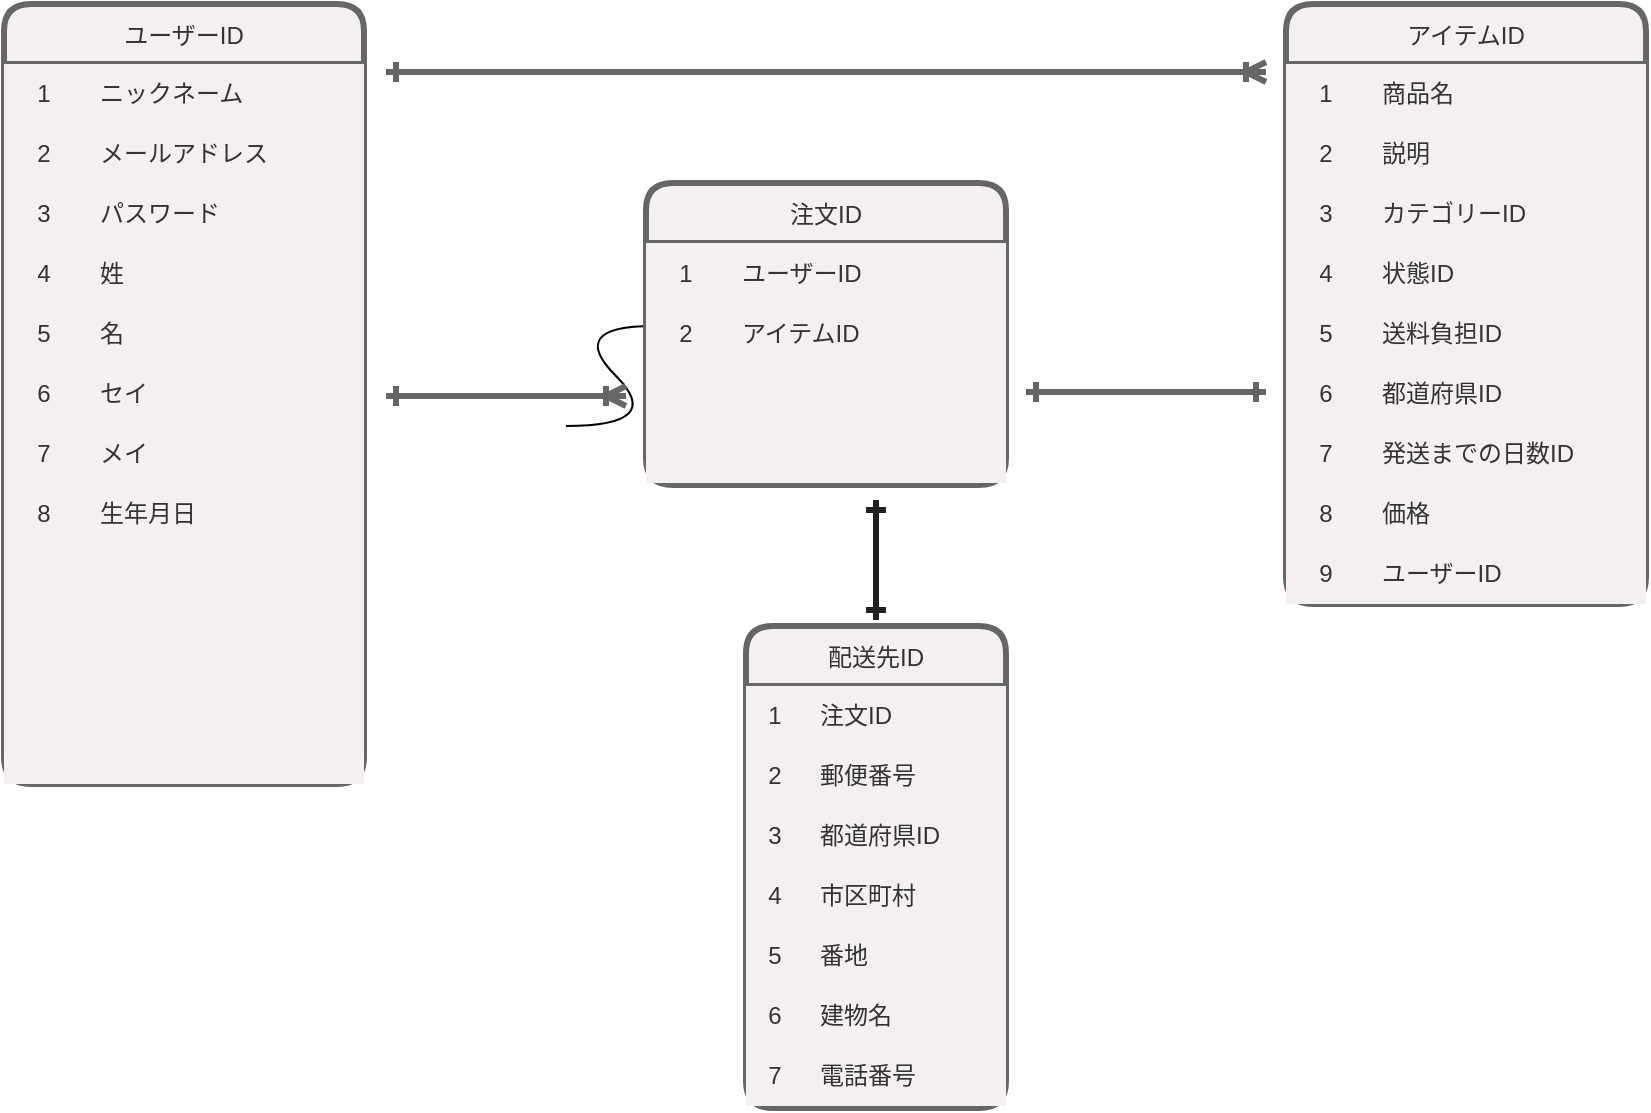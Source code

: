 <mxfile>
    <diagram id="QfmHq4QwT2Kn0DJPwXUi" name="ページ1">
        <mxGraphModel dx="339" dy="515" grid="1" gridSize="10" guides="1" tooltips="1" connect="1" arrows="1" fold="1" page="1" pageScale="1" pageWidth="1169" pageHeight="827" background="#FFFFFF" math="0" shadow="0">
            <root>
                <mxCell id="0"/>
                <mxCell id="1" parent="0"/>
                <mxCell id="39" value="" style="curved=1;endArrow=classic;html=1;fontColor=#161313;" parent="1" edge="1">
                    <mxGeometry width="50" height="50" relative="1" as="geometry">
                        <mxPoint x="380" y="260" as="sourcePoint"/>
                        <mxPoint x="430" y="210" as="targetPoint"/>
                        <Array as="points">
                            <mxPoint x="430" y="260"/>
                            <mxPoint x="380" y="210"/>
                        </Array>
                    </mxGeometry>
                </mxCell>
                <mxCell id="197" value="アイテムID" style="shape=table;startSize=30;container=1;collapsible=0;childLayout=tableLayout;fixedRows=1;rowLines=0;fontStyle=0;fillColor=#f4f0f0;strokeColor=#666666;fontColor=#333333;labelBorderColor=none;labelBackgroundColor=none;rounded=1;strokeWidth=3;" parent="1" vertex="1">
                    <mxGeometry x="740" y="49" width="180" height="300" as="geometry"/>
                </mxCell>
                <mxCell id="201" value="" style="shape=tableRow;horizontal=0;startSize=0;swimlaneHead=0;swimlaneBody=0;top=0;left=0;bottom=0;right=0;collapsible=0;dropTarget=0;fillColor=#f4f0f0;points=[[0,0.5],[1,0.5]];portConstraint=eastwest;rounded=1;labelBorderColor=none;labelBackgroundColor=none;fontColor=#333333;strokeColor=#666666;" parent="197" vertex="1">
                    <mxGeometry y="30" width="180" height="30" as="geometry"/>
                </mxCell>
                <mxCell id="202" value="1" style="shape=partialRectangle;html=1;whiteSpace=wrap;connectable=0;fillColor=#f4f0f0;top=0;left=0;bottom=0;right=0;overflow=hidden;rounded=1;labelBorderColor=none;labelBackgroundColor=none;fontColor=#333333;strokeColor=#666666;" parent="201" vertex="1">
                    <mxGeometry width="40" height="30" as="geometry">
                        <mxRectangle width="40" height="30" as="alternateBounds"/>
                    </mxGeometry>
                </mxCell>
                <mxCell id="203" value="商品名" style="shape=partialRectangle;html=1;whiteSpace=wrap;connectable=0;fillColor=#f4f0f0;top=0;left=0;bottom=0;right=0;align=left;spacingLeft=6;overflow=hidden;rounded=1;labelBorderColor=none;labelBackgroundColor=none;fontColor=#333333;strokeColor=#666666;" parent="201" vertex="1">
                    <mxGeometry x="40" width="140" height="30" as="geometry">
                        <mxRectangle width="140" height="30" as="alternateBounds"/>
                    </mxGeometry>
                </mxCell>
                <mxCell id="204" value="" style="shape=tableRow;horizontal=0;startSize=0;swimlaneHead=0;swimlaneBody=0;top=0;left=0;bottom=0;right=0;collapsible=0;dropTarget=0;fillColor=#f4f0f0;points=[[0,0.5],[1,0.5]];portConstraint=eastwest;rounded=1;labelBorderColor=none;labelBackgroundColor=none;fontColor=#333333;strokeColor=#666666;" parent="197" vertex="1">
                    <mxGeometry y="60" width="180" height="30" as="geometry"/>
                </mxCell>
                <mxCell id="205" value="2" style="shape=partialRectangle;html=1;whiteSpace=wrap;connectable=0;fillColor=#f4f0f0;top=0;left=0;bottom=0;right=0;overflow=hidden;rounded=1;labelBorderColor=none;labelBackgroundColor=none;fontColor=#333333;strokeColor=#666666;" parent="204" vertex="1">
                    <mxGeometry width="40" height="30" as="geometry">
                        <mxRectangle width="40" height="30" as="alternateBounds"/>
                    </mxGeometry>
                </mxCell>
                <mxCell id="206" value="説明" style="shape=partialRectangle;html=1;whiteSpace=wrap;connectable=0;fillColor=#f4f0f0;top=0;left=0;bottom=0;right=0;align=left;spacingLeft=6;overflow=hidden;rounded=1;labelBorderColor=none;labelBackgroundColor=none;fontColor=#333333;strokeColor=#666666;" parent="204" vertex="1">
                    <mxGeometry x="40" width="140" height="30" as="geometry">
                        <mxRectangle width="140" height="30" as="alternateBounds"/>
                    </mxGeometry>
                </mxCell>
                <mxCell id="207" value="" style="shape=tableRow;horizontal=0;startSize=0;swimlaneHead=0;swimlaneBody=0;top=0;left=0;bottom=0;right=0;collapsible=0;dropTarget=0;fillColor=#f4f0f0;points=[[0,0.5],[1,0.5]];portConstraint=eastwest;rounded=1;labelBorderColor=none;labelBackgroundColor=none;fontColor=#333333;strokeColor=#666666;" parent="197" vertex="1">
                    <mxGeometry y="90" width="180" height="30" as="geometry"/>
                </mxCell>
                <mxCell id="208" value="3" style="shape=partialRectangle;html=1;whiteSpace=wrap;connectable=0;fillColor=#f4f0f0;top=0;left=0;bottom=0;right=0;overflow=hidden;rounded=1;labelBorderColor=none;labelBackgroundColor=none;fontColor=#333333;strokeColor=#666666;" parent="207" vertex="1">
                    <mxGeometry width="40" height="30" as="geometry">
                        <mxRectangle width="40" height="30" as="alternateBounds"/>
                    </mxGeometry>
                </mxCell>
                <mxCell id="209" value="カテゴリーID" style="shape=partialRectangle;html=1;whiteSpace=wrap;connectable=0;fillColor=#f4f0f0;top=0;left=0;bottom=0;right=0;align=left;spacingLeft=6;overflow=hidden;rounded=1;labelBorderColor=none;labelBackgroundColor=none;fontColor=#333333;strokeColor=#666666;" parent="207" vertex="1">
                    <mxGeometry x="40" width="140" height="30" as="geometry">
                        <mxRectangle width="140" height="30" as="alternateBounds"/>
                    </mxGeometry>
                </mxCell>
                <mxCell id="210" value="" style="shape=tableRow;horizontal=0;startSize=0;swimlaneHead=0;swimlaneBody=0;top=0;left=0;bottom=0;right=0;collapsible=0;dropTarget=0;fillColor=#f4f0f0;points=[[0,0.5],[1,0.5]];portConstraint=eastwest;rounded=1;labelBorderColor=none;labelBackgroundColor=none;fontColor=#333333;strokeColor=#666666;" parent="197" vertex="1">
                    <mxGeometry y="120" width="180" height="30" as="geometry"/>
                </mxCell>
                <mxCell id="211" value="4" style="shape=partialRectangle;html=1;whiteSpace=wrap;connectable=0;fillColor=#f4f0f0;top=0;left=0;bottom=0;right=0;overflow=hidden;rounded=1;labelBorderColor=none;labelBackgroundColor=none;fontColor=#333333;strokeColor=#666666;" parent="210" vertex="1">
                    <mxGeometry width="40" height="30" as="geometry">
                        <mxRectangle width="40" height="30" as="alternateBounds"/>
                    </mxGeometry>
                </mxCell>
                <mxCell id="212" value="状態ID" style="shape=partialRectangle;html=1;whiteSpace=wrap;connectable=0;fillColor=#f4f0f0;top=0;left=0;bottom=0;right=0;align=left;spacingLeft=6;overflow=hidden;rounded=1;labelBorderColor=none;labelBackgroundColor=none;fontColor=#333333;strokeColor=#666666;" parent="210" vertex="1">
                    <mxGeometry x="40" width="140" height="30" as="geometry">
                        <mxRectangle width="140" height="30" as="alternateBounds"/>
                    </mxGeometry>
                </mxCell>
                <mxCell id="213" value="" style="shape=tableRow;horizontal=0;startSize=0;swimlaneHead=0;swimlaneBody=0;top=0;left=0;bottom=0;right=0;collapsible=0;dropTarget=0;fillColor=#f4f0f0;points=[[0,0.5],[1,0.5]];portConstraint=eastwest;rounded=1;labelBorderColor=none;labelBackgroundColor=none;fontColor=#333333;strokeColor=#666666;" parent="197" vertex="1">
                    <mxGeometry y="150" width="180" height="30" as="geometry"/>
                </mxCell>
                <mxCell id="214" value="5" style="shape=partialRectangle;html=1;whiteSpace=wrap;connectable=0;fillColor=#f4f0f0;top=0;left=0;bottom=0;right=0;overflow=hidden;rounded=1;labelBorderColor=none;labelBackgroundColor=none;fontColor=#333333;strokeColor=#666666;" parent="213" vertex="1">
                    <mxGeometry width="40" height="30" as="geometry">
                        <mxRectangle width="40" height="30" as="alternateBounds"/>
                    </mxGeometry>
                </mxCell>
                <mxCell id="215" value="送料負担ID" style="shape=partialRectangle;html=1;whiteSpace=wrap;connectable=0;fillColor=#f4f0f0;top=0;left=0;bottom=0;right=0;align=left;spacingLeft=6;overflow=hidden;rounded=1;labelBorderColor=none;labelBackgroundColor=none;fontColor=#333333;strokeColor=#666666;" parent="213" vertex="1">
                    <mxGeometry x="40" width="140" height="30" as="geometry">
                        <mxRectangle width="140" height="30" as="alternateBounds"/>
                    </mxGeometry>
                </mxCell>
                <mxCell id="219" value="" style="shape=tableRow;horizontal=0;startSize=0;swimlaneHead=0;swimlaneBody=0;top=0;left=0;bottom=0;right=0;collapsible=0;dropTarget=0;fillColor=#f4f0f0;points=[[0,0.5],[1,0.5]];portConstraint=eastwest;rounded=1;labelBorderColor=none;labelBackgroundColor=none;fontColor=#333333;strokeColor=#666666;" parent="197" vertex="1">
                    <mxGeometry y="180" width="180" height="30" as="geometry"/>
                </mxCell>
                <mxCell id="220" value="6" style="shape=partialRectangle;html=1;whiteSpace=wrap;connectable=0;fillColor=#f4f0f0;top=0;left=0;bottom=0;right=0;overflow=hidden;rounded=1;labelBorderColor=none;labelBackgroundColor=none;fontColor=#333333;strokeColor=#666666;" parent="219" vertex="1">
                    <mxGeometry width="40" height="30" as="geometry">
                        <mxRectangle width="40" height="30" as="alternateBounds"/>
                    </mxGeometry>
                </mxCell>
                <mxCell id="221" value="都道府県ID" style="shape=partialRectangle;html=1;whiteSpace=wrap;connectable=0;fillColor=#f4f0f0;top=0;left=0;bottom=0;right=0;align=left;spacingLeft=6;overflow=hidden;rounded=1;labelBorderColor=none;labelBackgroundColor=none;fontColor=#333333;strokeColor=#666666;" parent="219" vertex="1">
                    <mxGeometry x="40" width="140" height="30" as="geometry">
                        <mxRectangle width="140" height="30" as="alternateBounds"/>
                    </mxGeometry>
                </mxCell>
                <mxCell id="222" value="" style="shape=tableRow;horizontal=0;startSize=0;swimlaneHead=0;swimlaneBody=0;top=0;left=0;bottom=0;right=0;collapsible=0;dropTarget=0;fillColor=#f4f0f0;points=[[0,0.5],[1,0.5]];portConstraint=eastwest;rounded=1;labelBorderColor=none;labelBackgroundColor=none;fontColor=#333333;strokeColor=#666666;" parent="197" vertex="1">
                    <mxGeometry y="210" width="180" height="30" as="geometry"/>
                </mxCell>
                <mxCell id="223" value="7" style="shape=partialRectangle;html=1;whiteSpace=wrap;connectable=0;fillColor=#f4f0f0;top=0;left=0;bottom=0;right=0;overflow=hidden;rounded=1;labelBorderColor=none;labelBackgroundColor=none;fontColor=#333333;strokeColor=#666666;" parent="222" vertex="1">
                    <mxGeometry width="40" height="30" as="geometry">
                        <mxRectangle width="40" height="30" as="alternateBounds"/>
                    </mxGeometry>
                </mxCell>
                <mxCell id="224" value="発送までの日数ID" style="shape=partialRectangle;html=1;whiteSpace=wrap;connectable=0;fillColor=#f4f0f0;top=0;left=0;bottom=0;right=0;align=left;spacingLeft=6;overflow=hidden;rounded=1;labelBorderColor=none;labelBackgroundColor=none;fontColor=#333333;strokeColor=#666666;" parent="222" vertex="1">
                    <mxGeometry x="40" width="140" height="30" as="geometry">
                        <mxRectangle width="140" height="30" as="alternateBounds"/>
                    </mxGeometry>
                </mxCell>
                <mxCell id="225" value="" style="shape=tableRow;horizontal=0;startSize=0;swimlaneHead=0;swimlaneBody=0;top=0;left=0;bottom=0;right=0;collapsible=0;dropTarget=0;fillColor=#f4f0f0;points=[[0,0.5],[1,0.5]];portConstraint=eastwest;rounded=1;labelBorderColor=none;labelBackgroundColor=none;fontColor=#333333;strokeColor=#666666;" parent="197" vertex="1">
                    <mxGeometry y="240" width="180" height="30" as="geometry"/>
                </mxCell>
                <mxCell id="226" value="8" style="shape=partialRectangle;html=1;whiteSpace=wrap;connectable=0;fillColor=#f4f0f0;top=0;left=0;bottom=0;right=0;overflow=hidden;rounded=1;labelBorderColor=none;labelBackgroundColor=none;fontColor=#333333;strokeColor=#666666;" parent="225" vertex="1">
                    <mxGeometry width="40" height="30" as="geometry">
                        <mxRectangle width="40" height="30" as="alternateBounds"/>
                    </mxGeometry>
                </mxCell>
                <mxCell id="227" value="価格" style="shape=partialRectangle;html=1;whiteSpace=wrap;connectable=0;fillColor=#f4f0f0;top=0;left=0;bottom=0;right=0;align=left;spacingLeft=6;overflow=hidden;rounded=1;labelBorderColor=none;labelBackgroundColor=none;fontColor=#333333;strokeColor=#666666;" parent="225" vertex="1">
                    <mxGeometry x="40" width="140" height="30" as="geometry">
                        <mxRectangle width="140" height="30" as="alternateBounds"/>
                    </mxGeometry>
                </mxCell>
                <mxCell id="277" value="" style="shape=tableRow;horizontal=0;startSize=0;swimlaneHead=0;swimlaneBody=0;top=0;left=0;bottom=0;right=0;collapsible=0;dropTarget=0;fillColor=#f4f0f0;points=[[0,0.5],[1,0.5]];portConstraint=eastwest;rounded=1;labelBorderColor=none;labelBackgroundColor=none;fontColor=#333333;strokeColor=#666666;" parent="197" vertex="1">
                    <mxGeometry y="270" width="180" height="30" as="geometry"/>
                </mxCell>
                <mxCell id="278" value="9" style="shape=partialRectangle;html=1;whiteSpace=wrap;connectable=0;fillColor=#f4f0f0;top=0;left=0;bottom=0;right=0;overflow=hidden;rounded=1;labelBorderColor=none;labelBackgroundColor=none;fontColor=#333333;strokeColor=#666666;" parent="277" vertex="1">
                    <mxGeometry width="40" height="30" as="geometry">
                        <mxRectangle width="40" height="30" as="alternateBounds"/>
                    </mxGeometry>
                </mxCell>
                <mxCell id="279" value="ユーザーID" style="shape=partialRectangle;html=1;whiteSpace=wrap;connectable=0;fillColor=#f4f0f0;top=0;left=0;bottom=0;right=0;align=left;spacingLeft=6;overflow=hidden;rounded=1;labelBorderColor=none;labelBackgroundColor=none;fontColor=#333333;strokeColor=#666666;" parent="277" vertex="1">
                    <mxGeometry x="40" width="140" height="30" as="geometry">
                        <mxRectangle width="140" height="30" as="alternateBounds"/>
                    </mxGeometry>
                </mxCell>
                <mxCell id="157" value="ユーザーID" style="shape=table;startSize=30;container=1;collapsible=0;childLayout=tableLayout;fixedRows=1;rowLines=0;fontStyle=0;fillColor=#f4f0f0;strokeColor=#666666;fontColor=#333333;labelBorderColor=none;labelBackgroundColor=none;rounded=1;strokeWidth=3;" parent="1" vertex="1">
                    <mxGeometry x="99" y="49" width="180" height="390" as="geometry"/>
                </mxCell>
                <mxCell id="158" value="" style="shape=tableRow;horizontal=0;startSize=0;swimlaneHead=0;swimlaneBody=0;top=0;left=0;bottom=0;right=0;collapsible=0;dropTarget=0;fillColor=#f4f0f0;points=[[0,0.5],[1,0.5]];portConstraint=eastwest;rounded=1;labelBorderColor=none;labelBackgroundColor=none;fontColor=#333333;strokeColor=#666666;" parent="157" vertex="1">
                    <mxGeometry y="30" width="180" height="30" as="geometry"/>
                </mxCell>
                <mxCell id="159" value="1" style="shape=partialRectangle;html=1;whiteSpace=wrap;connectable=0;fillColor=#f4f0f0;top=0;left=0;bottom=0;right=0;overflow=hidden;pointerEvents=1;rounded=1;labelBorderColor=none;labelBackgroundColor=none;fontColor=#333333;strokeColor=#666666;" parent="158" vertex="1">
                    <mxGeometry width="40" height="30" as="geometry">
                        <mxRectangle width="40" height="30" as="alternateBounds"/>
                    </mxGeometry>
                </mxCell>
                <mxCell id="160" value="ニックネーム" style="shape=partialRectangle;html=1;whiteSpace=wrap;connectable=0;fillColor=#f4f0f0;top=0;left=0;bottom=0;right=0;align=left;spacingLeft=6;overflow=hidden;rounded=1;labelBorderColor=none;labelBackgroundColor=none;fontColor=#333333;strokeColor=#666666;" parent="158" vertex="1">
                    <mxGeometry x="40" width="140" height="30" as="geometry">
                        <mxRectangle width="140" height="30" as="alternateBounds"/>
                    </mxGeometry>
                </mxCell>
                <mxCell id="161" value="" style="shape=tableRow;horizontal=0;startSize=0;swimlaneHead=0;swimlaneBody=0;top=0;left=0;bottom=0;right=0;collapsible=0;dropTarget=0;fillColor=#f4f0f0;points=[[0,0.5],[1,0.5]];portConstraint=eastwest;rounded=1;labelBorderColor=none;labelBackgroundColor=none;fontColor=#333333;strokeColor=#666666;" parent="157" vertex="1">
                    <mxGeometry y="60" width="180" height="30" as="geometry"/>
                </mxCell>
                <mxCell id="162" value="2" style="shape=partialRectangle;html=1;whiteSpace=wrap;connectable=0;fillColor=#f4f0f0;top=0;left=0;bottom=0;right=0;overflow=hidden;rounded=1;labelBorderColor=none;labelBackgroundColor=none;fontColor=#333333;strokeColor=#666666;" parent="161" vertex="1">
                    <mxGeometry width="40" height="30" as="geometry">
                        <mxRectangle width="40" height="30" as="alternateBounds"/>
                    </mxGeometry>
                </mxCell>
                <mxCell id="163" value="メールアドレス" style="shape=partialRectangle;html=1;whiteSpace=wrap;connectable=0;fillColor=#f4f0f0;top=0;left=0;bottom=0;right=0;align=left;spacingLeft=6;overflow=hidden;rounded=1;labelBorderColor=none;labelBackgroundColor=none;fontColor=#333333;strokeColor=#666666;" parent="161" vertex="1">
                    <mxGeometry x="40" width="140" height="30" as="geometry">
                        <mxRectangle width="140" height="30" as="alternateBounds"/>
                    </mxGeometry>
                </mxCell>
                <mxCell id="164" value="" style="shape=tableRow;horizontal=0;startSize=0;swimlaneHead=0;swimlaneBody=0;top=0;left=0;bottom=0;right=0;collapsible=0;dropTarget=0;fillColor=#f4f0f0;points=[[0,0.5],[1,0.5]];portConstraint=eastwest;rounded=1;labelBorderColor=none;labelBackgroundColor=none;fontColor=#333333;strokeColor=#666666;" parent="157" vertex="1">
                    <mxGeometry y="90" width="180" height="30" as="geometry"/>
                </mxCell>
                <mxCell id="165" value="3" style="shape=partialRectangle;html=1;whiteSpace=wrap;connectable=0;fillColor=#f4f0f0;top=0;left=0;bottom=0;right=0;overflow=hidden;rounded=1;labelBorderColor=none;labelBackgroundColor=none;fontColor=#333333;strokeColor=#666666;" parent="164" vertex="1">
                    <mxGeometry width="40" height="30" as="geometry">
                        <mxRectangle width="40" height="30" as="alternateBounds"/>
                    </mxGeometry>
                </mxCell>
                <mxCell id="166" value="パスワード" style="shape=partialRectangle;html=1;whiteSpace=wrap;connectable=0;fillColor=#f4f0f0;top=0;left=0;bottom=0;right=0;align=left;spacingLeft=6;overflow=hidden;rounded=1;labelBorderColor=none;labelBackgroundColor=none;fontColor=#333333;strokeColor=#666666;" parent="164" vertex="1">
                    <mxGeometry x="40" width="140" height="30" as="geometry">
                        <mxRectangle width="140" height="30" as="alternateBounds"/>
                    </mxGeometry>
                </mxCell>
                <mxCell id="167" value="" style="shape=tableRow;horizontal=0;startSize=0;swimlaneHead=0;swimlaneBody=0;top=0;left=0;bottom=0;right=0;collapsible=0;dropTarget=0;fillColor=#f4f0f0;points=[[0,0.5],[1,0.5]];portConstraint=eastwest;rounded=1;labelBorderColor=none;labelBackgroundColor=none;fontColor=#333333;strokeColor=#666666;" parent="157" vertex="1">
                    <mxGeometry y="120" width="180" height="30" as="geometry"/>
                </mxCell>
                <mxCell id="168" value="4" style="shape=partialRectangle;html=1;whiteSpace=wrap;connectable=0;fillColor=#f4f0f0;top=0;left=0;bottom=0;right=0;overflow=hidden;rounded=1;labelBorderColor=none;labelBackgroundColor=none;fontColor=#333333;strokeColor=#666666;" parent="167" vertex="1">
                    <mxGeometry width="40" height="30" as="geometry">
                        <mxRectangle width="40" height="30" as="alternateBounds"/>
                    </mxGeometry>
                </mxCell>
                <mxCell id="169" value="姓" style="shape=partialRectangle;html=1;whiteSpace=wrap;connectable=0;fillColor=#f4f0f0;top=0;left=0;bottom=0;right=0;align=left;spacingLeft=6;overflow=hidden;rounded=1;labelBorderColor=none;labelBackgroundColor=none;fontColor=#333333;strokeColor=#666666;" parent="167" vertex="1">
                    <mxGeometry x="40" width="140" height="30" as="geometry">
                        <mxRectangle width="140" height="30" as="alternateBounds"/>
                    </mxGeometry>
                </mxCell>
                <mxCell id="170" value="" style="shape=tableRow;horizontal=0;startSize=0;swimlaneHead=0;swimlaneBody=0;top=0;left=0;bottom=0;right=0;collapsible=0;dropTarget=0;fillColor=#f4f0f0;points=[[0,0.5],[1,0.5]];portConstraint=eastwest;rounded=1;labelBorderColor=none;labelBackgroundColor=none;fontColor=#333333;strokeColor=#666666;" parent="157" vertex="1">
                    <mxGeometry y="150" width="180" height="30" as="geometry"/>
                </mxCell>
                <mxCell id="171" value="5" style="shape=partialRectangle;html=1;whiteSpace=wrap;connectable=0;fillColor=#f4f0f0;top=0;left=0;bottom=0;right=0;overflow=hidden;rounded=1;labelBorderColor=none;labelBackgroundColor=none;fontColor=#333333;strokeColor=#666666;" parent="170" vertex="1">
                    <mxGeometry width="40" height="30" as="geometry">
                        <mxRectangle width="40" height="30" as="alternateBounds"/>
                    </mxGeometry>
                </mxCell>
                <mxCell id="172" value="名" style="shape=partialRectangle;html=1;whiteSpace=wrap;connectable=0;fillColor=#f4f0f0;top=0;left=0;bottom=0;right=0;align=left;spacingLeft=6;overflow=hidden;rounded=1;labelBorderColor=none;labelBackgroundColor=none;fontColor=#333333;strokeColor=#666666;" parent="170" vertex="1">
                    <mxGeometry x="40" width="140" height="30" as="geometry">
                        <mxRectangle width="140" height="30" as="alternateBounds"/>
                    </mxGeometry>
                </mxCell>
                <mxCell id="173" value="" style="shape=tableRow;horizontal=0;startSize=0;swimlaneHead=0;swimlaneBody=0;top=0;left=0;bottom=0;right=0;collapsible=0;dropTarget=0;fillColor=#f4f0f0;points=[[0,0.5],[1,0.5]];portConstraint=eastwest;rounded=1;labelBorderColor=none;labelBackgroundColor=none;fontColor=#333333;strokeColor=#666666;" parent="157" vertex="1">
                    <mxGeometry y="180" width="180" height="30" as="geometry"/>
                </mxCell>
                <mxCell id="174" value="6" style="shape=partialRectangle;html=1;whiteSpace=wrap;connectable=0;fillColor=#f4f0f0;top=0;left=0;bottom=0;right=0;overflow=hidden;rounded=1;labelBorderColor=none;labelBackgroundColor=none;fontColor=#333333;strokeColor=#666666;" parent="173" vertex="1">
                    <mxGeometry width="40" height="30" as="geometry">
                        <mxRectangle width="40" height="30" as="alternateBounds"/>
                    </mxGeometry>
                </mxCell>
                <mxCell id="175" value="セイ" style="shape=partialRectangle;html=1;whiteSpace=wrap;connectable=0;fillColor=#f4f0f0;top=0;left=0;bottom=0;right=0;align=left;spacingLeft=6;overflow=hidden;rounded=1;labelBorderColor=none;labelBackgroundColor=none;fontColor=#333333;strokeColor=#666666;" parent="173" vertex="1">
                    <mxGeometry x="40" width="140" height="30" as="geometry">
                        <mxRectangle width="140" height="30" as="alternateBounds"/>
                    </mxGeometry>
                </mxCell>
                <mxCell id="176" value="" style="shape=tableRow;horizontal=0;startSize=0;swimlaneHead=0;swimlaneBody=0;top=0;left=0;bottom=0;right=0;collapsible=0;dropTarget=0;fillColor=#f4f0f0;points=[[0,0.5],[1,0.5]];portConstraint=eastwest;rounded=1;labelBorderColor=none;labelBackgroundColor=none;fontColor=#333333;strokeColor=#666666;" parent="157" vertex="1">
                    <mxGeometry y="210" width="180" height="30" as="geometry"/>
                </mxCell>
                <mxCell id="177" value="7" style="shape=partialRectangle;html=1;whiteSpace=wrap;connectable=0;fillColor=#f4f0f0;top=0;left=0;bottom=0;right=0;overflow=hidden;rounded=1;labelBorderColor=none;labelBackgroundColor=none;fontColor=#333333;strokeColor=#666666;" parent="176" vertex="1">
                    <mxGeometry width="40" height="30" as="geometry">
                        <mxRectangle width="40" height="30" as="alternateBounds"/>
                    </mxGeometry>
                </mxCell>
                <mxCell id="178" value="メイ" style="shape=partialRectangle;html=1;whiteSpace=wrap;connectable=0;fillColor=#f4f0f0;top=0;left=0;bottom=0;right=0;align=left;spacingLeft=6;overflow=hidden;rounded=1;labelBorderColor=none;labelBackgroundColor=none;fontColor=#333333;strokeColor=#666666;" parent="176" vertex="1">
                    <mxGeometry x="40" width="140" height="30" as="geometry">
                        <mxRectangle width="140" height="30" as="alternateBounds"/>
                    </mxGeometry>
                </mxCell>
                <mxCell id="179" value="" style="shape=tableRow;horizontal=0;startSize=0;swimlaneHead=0;swimlaneBody=0;top=0;left=0;bottom=0;right=0;collapsible=0;dropTarget=0;fillColor=#f4f0f0;points=[[0,0.5],[1,0.5]];portConstraint=eastwest;rounded=1;labelBorderColor=none;labelBackgroundColor=none;fontColor=#333333;strokeColor=#666666;" parent="157" vertex="1">
                    <mxGeometry y="240" width="180" height="30" as="geometry"/>
                </mxCell>
                <mxCell id="180" value="8" style="shape=partialRectangle;html=1;whiteSpace=wrap;connectable=0;fillColor=#f4f0f0;top=0;left=0;bottom=0;right=0;overflow=hidden;rounded=1;labelBorderColor=none;labelBackgroundColor=none;fontColor=#333333;strokeColor=#666666;" parent="179" vertex="1">
                    <mxGeometry width="40" height="30" as="geometry">
                        <mxRectangle width="40" height="30" as="alternateBounds"/>
                    </mxGeometry>
                </mxCell>
                <mxCell id="181" value="生年月日" style="shape=partialRectangle;html=1;whiteSpace=wrap;connectable=0;fillColor=#f4f0f0;top=0;left=0;bottom=0;right=0;align=left;spacingLeft=6;overflow=hidden;rounded=1;labelBorderColor=none;labelBackgroundColor=none;fontColor=#333333;strokeColor=#666666;" parent="179" vertex="1">
                    <mxGeometry x="40" width="140" height="30" as="geometry">
                        <mxRectangle width="140" height="30" as="alternateBounds"/>
                    </mxGeometry>
                </mxCell>
                <mxCell id="182" value="" style="shape=tableRow;horizontal=0;startSize=0;swimlaneHead=0;swimlaneBody=0;top=0;left=0;bottom=0;right=0;collapsible=0;dropTarget=0;fillColor=#f4f0f0;points=[[0,0.5],[1,0.5]];portConstraint=eastwest;rounded=1;labelBorderColor=none;labelBackgroundColor=none;fontColor=#333333;strokeColor=#666666;" parent="157" vertex="1">
                    <mxGeometry y="270" width="180" height="30" as="geometry"/>
                </mxCell>
                <mxCell id="183" value="" style="shape=partialRectangle;html=1;whiteSpace=wrap;connectable=0;fillColor=#f4f0f0;top=0;left=0;bottom=0;right=0;overflow=hidden;rounded=1;labelBorderColor=none;labelBackgroundColor=none;fontColor=#333333;strokeColor=#666666;" parent="182" vertex="1">
                    <mxGeometry width="40" height="30" as="geometry">
                        <mxRectangle width="40" height="30" as="alternateBounds"/>
                    </mxGeometry>
                </mxCell>
                <mxCell id="184" value="" style="shape=partialRectangle;html=1;whiteSpace=wrap;connectable=0;fillColor=#f4f0f0;top=0;left=0;bottom=0;right=0;align=left;spacingLeft=6;overflow=hidden;rounded=1;labelBorderColor=none;labelBackgroundColor=none;fontColor=#333333;strokeColor=#666666;" parent="182" vertex="1">
                    <mxGeometry x="40" width="140" height="30" as="geometry">
                        <mxRectangle width="140" height="30" as="alternateBounds"/>
                    </mxGeometry>
                </mxCell>
                <mxCell id="188" value="" style="shape=tableRow;horizontal=0;startSize=0;swimlaneHead=0;swimlaneBody=0;top=0;left=0;bottom=0;right=0;collapsible=0;dropTarget=0;fillColor=#f4f0f0;points=[[0,0.5],[1,0.5]];portConstraint=eastwest;rounded=1;labelBorderColor=none;labelBackgroundColor=none;fontColor=#333333;strokeColor=#666666;" parent="157" vertex="1">
                    <mxGeometry y="300" width="180" height="30" as="geometry"/>
                </mxCell>
                <mxCell id="189" value="" style="shape=partialRectangle;html=1;whiteSpace=wrap;connectable=0;fillColor=#f4f0f0;top=0;left=0;bottom=0;right=0;overflow=hidden;rounded=1;labelBorderColor=none;labelBackgroundColor=none;fontColor=#333333;strokeColor=#666666;" parent="188" vertex="1">
                    <mxGeometry width="40" height="30" as="geometry">
                        <mxRectangle width="40" height="30" as="alternateBounds"/>
                    </mxGeometry>
                </mxCell>
                <mxCell id="190" value="" style="shape=partialRectangle;html=1;whiteSpace=wrap;connectable=0;fillColor=#f4f0f0;top=0;left=0;bottom=0;right=0;align=left;spacingLeft=6;overflow=hidden;rounded=1;labelBorderColor=none;labelBackgroundColor=none;fontColor=#333333;strokeColor=#666666;" parent="188" vertex="1">
                    <mxGeometry x="40" width="140" height="30" as="geometry">
                        <mxRectangle width="140" height="30" as="alternateBounds"/>
                    </mxGeometry>
                </mxCell>
                <mxCell id="191" value="" style="shape=tableRow;horizontal=0;startSize=0;swimlaneHead=0;swimlaneBody=0;top=0;left=0;bottom=0;right=0;collapsible=0;dropTarget=0;fillColor=#f4f0f0;points=[[0,0.5],[1,0.5]];portConstraint=eastwest;rounded=1;labelBorderColor=none;labelBackgroundColor=none;fontColor=#333333;strokeColor=#666666;" parent="157" vertex="1">
                    <mxGeometry y="330" width="180" height="30" as="geometry"/>
                </mxCell>
                <mxCell id="192" value="" style="shape=partialRectangle;html=1;whiteSpace=wrap;connectable=0;fillColor=#f4f0f0;top=0;left=0;bottom=0;right=0;overflow=hidden;rounded=1;labelBorderColor=none;labelBackgroundColor=none;fontColor=#333333;strokeColor=#666666;" parent="191" vertex="1">
                    <mxGeometry width="40" height="30" as="geometry">
                        <mxRectangle width="40" height="30" as="alternateBounds"/>
                    </mxGeometry>
                </mxCell>
                <mxCell id="193" value="" style="shape=partialRectangle;html=1;whiteSpace=wrap;connectable=0;fillColor=#f4f0f0;top=0;left=0;bottom=0;right=0;align=left;spacingLeft=6;overflow=hidden;rounded=1;labelBorderColor=none;labelBackgroundColor=none;fontColor=#333333;strokeColor=#666666;" parent="191" vertex="1">
                    <mxGeometry x="40" width="140" height="30" as="geometry">
                        <mxRectangle width="140" height="30" as="alternateBounds"/>
                    </mxGeometry>
                </mxCell>
                <mxCell id="194" value="" style="shape=tableRow;horizontal=0;startSize=0;swimlaneHead=0;swimlaneBody=0;top=0;left=0;bottom=0;right=0;collapsible=0;dropTarget=0;fillColor=#f4f0f0;points=[[0,0.5],[1,0.5]];portConstraint=eastwest;rounded=1;labelBorderColor=none;labelBackgroundColor=none;fontColor=#333333;strokeColor=#666666;" parent="157" vertex="1">
                    <mxGeometry y="360" width="180" height="30" as="geometry"/>
                </mxCell>
                <mxCell id="195" value="" style="shape=partialRectangle;html=1;whiteSpace=wrap;connectable=0;fillColor=#f4f0f0;top=0;left=0;bottom=0;right=0;overflow=hidden;rounded=1;labelBorderColor=none;labelBackgroundColor=none;fontColor=#333333;strokeColor=#666666;" parent="194" vertex="1">
                    <mxGeometry width="40" height="30" as="geometry">
                        <mxRectangle width="40" height="30" as="alternateBounds"/>
                    </mxGeometry>
                </mxCell>
                <mxCell id="196" value="" style="shape=partialRectangle;html=1;whiteSpace=wrap;connectable=0;fillColor=#f4f0f0;top=0;left=0;bottom=0;right=0;align=left;spacingLeft=6;overflow=hidden;rounded=1;labelBorderColor=none;labelBackgroundColor=none;fontColor=#333333;strokeColor=#666666;" parent="194" vertex="1">
                    <mxGeometry x="40" width="140" height="30" as="geometry">
                        <mxRectangle width="140" height="30" as="alternateBounds"/>
                    </mxGeometry>
                </mxCell>
                <mxCell id="245" value="" style="edgeStyle=entityRelationEdgeStyle;fontSize=12;html=1;endArrow=ERoneToMany;fontColor=#161313;strokeColor=#666666;strokeWidth=3;jumpSize=10;fillColor=#f5f5f5;startArrow=ERone;startFill=0;" parent="1" edge="1">
                    <mxGeometry width="100" height="100" relative="1" as="geometry">
                        <mxPoint x="290" y="245" as="sourcePoint"/>
                        <mxPoint x="410" y="245" as="targetPoint"/>
                    </mxGeometry>
                </mxCell>
                <mxCell id="22" value="注文ID" style="shape=table;startSize=30;container=1;collapsible=0;childLayout=tableLayout;fixedRows=1;rowLines=0;fontStyle=0;fillColor=#f4f0f0;strokeColor=#666666;fontColor=#333333;labelBorderColor=none;labelBackgroundColor=none;rounded=1;strokeWidth=3;" parent="1" vertex="1">
                    <mxGeometry x="420" y="138.5" width="180" height="151" as="geometry"/>
                </mxCell>
                <mxCell id="23" value="" style="shape=tableRow;horizontal=0;startSize=0;swimlaneHead=0;swimlaneBody=0;top=0;left=0;bottom=0;right=0;collapsible=0;dropTarget=0;fillColor=#f4f0f0;points=[[0,0.5],[1,0.5]];portConstraint=eastwest;rounded=1;labelBorderColor=none;labelBackgroundColor=none;fontColor=#333333;strokeColor=#666666;" parent="22" vertex="1">
                    <mxGeometry y="30" width="180" height="30" as="geometry"/>
                </mxCell>
                <mxCell id="24" value="1" style="shape=partialRectangle;html=1;whiteSpace=wrap;connectable=0;fillColor=#f4f0f0;top=0;left=0;bottom=0;right=0;overflow=hidden;pointerEvents=1;rounded=1;labelBorderColor=none;labelBackgroundColor=none;fontColor=#333333;strokeColor=#666666;" parent="23" vertex="1">
                    <mxGeometry width="40" height="30" as="geometry">
                        <mxRectangle width="40" height="30" as="alternateBounds"/>
                    </mxGeometry>
                </mxCell>
                <mxCell id="25" value="ユーザーID" style="shape=partialRectangle;html=1;whiteSpace=wrap;connectable=0;fillColor=#f4f0f0;top=0;left=0;bottom=0;right=0;align=left;spacingLeft=6;overflow=hidden;rounded=1;labelBorderColor=none;labelBackgroundColor=none;fontColor=#333333;strokeColor=#666666;" parent="23" vertex="1">
                    <mxGeometry x="40" width="140" height="30" as="geometry">
                        <mxRectangle width="140" height="30" as="alternateBounds"/>
                    </mxGeometry>
                </mxCell>
                <mxCell id="26" value="" style="shape=tableRow;horizontal=0;startSize=0;swimlaneHead=0;swimlaneBody=0;top=0;left=0;bottom=0;right=0;collapsible=0;dropTarget=0;fillColor=#f4f0f0;points=[[0,0.5],[1,0.5]];portConstraint=eastwest;rounded=1;labelBorderColor=none;labelBackgroundColor=none;fontColor=#333333;strokeColor=#666666;" parent="22" vertex="1">
                    <mxGeometry y="60" width="180" height="30" as="geometry"/>
                </mxCell>
                <mxCell id="27" value="2" style="shape=partialRectangle;html=1;whiteSpace=wrap;connectable=0;fillColor=#f4f0f0;top=0;left=0;bottom=0;right=0;overflow=hidden;rounded=1;labelBorderColor=none;labelBackgroundColor=none;fontColor=#333333;strokeColor=#666666;" parent="26" vertex="1">
                    <mxGeometry width="40" height="30" as="geometry">
                        <mxRectangle width="40" height="30" as="alternateBounds"/>
                    </mxGeometry>
                </mxCell>
                <mxCell id="28" value="アイテムID" style="shape=partialRectangle;html=1;whiteSpace=wrap;connectable=0;fillColor=#f4f0f0;top=0;left=0;bottom=0;right=0;align=left;spacingLeft=6;overflow=hidden;rounded=1;labelBorderColor=none;labelBackgroundColor=none;fontColor=#333333;strokeColor=#666666;" parent="26" vertex="1">
                    <mxGeometry x="40" width="140" height="30" as="geometry">
                        <mxRectangle width="140" height="30" as="alternateBounds"/>
                    </mxGeometry>
                </mxCell>
                <mxCell id="122" value="" style="shape=tableRow;horizontal=0;startSize=0;swimlaneHead=0;swimlaneBody=0;top=0;left=0;bottom=0;right=0;collapsible=0;dropTarget=0;fillColor=#f4f0f0;points=[[0,0.5],[1,0.5]];portConstraint=eastwest;rounded=1;labelBorderColor=none;labelBackgroundColor=none;fontColor=#333333;strokeColor=#666666;" parent="22" vertex="1">
                    <mxGeometry y="90" width="180" height="30" as="geometry"/>
                </mxCell>
                <mxCell id="123" value="" style="shape=partialRectangle;html=1;whiteSpace=wrap;connectable=0;fillColor=#f4f0f0;top=0;left=0;bottom=0;right=0;overflow=hidden;rounded=1;labelBorderColor=none;labelBackgroundColor=none;fontColor=#333333;strokeColor=#666666;" parent="122" vertex="1">
                    <mxGeometry width="40" height="30" as="geometry">
                        <mxRectangle width="40" height="30" as="alternateBounds"/>
                    </mxGeometry>
                </mxCell>
                <mxCell id="124" value="" style="shape=partialRectangle;html=1;whiteSpace=wrap;connectable=0;fillColor=#f4f0f0;top=0;left=0;bottom=0;right=0;align=left;spacingLeft=6;overflow=hidden;rounded=1;labelBorderColor=none;labelBackgroundColor=none;fontColor=#333333;strokeColor=#666666;" parent="122" vertex="1">
                    <mxGeometry x="40" width="140" height="30" as="geometry">
                        <mxRectangle width="140" height="30" as="alternateBounds"/>
                    </mxGeometry>
                </mxCell>
                <mxCell id="125" value="" style="shape=tableRow;horizontal=0;startSize=0;swimlaneHead=0;swimlaneBody=0;top=0;left=0;bottom=0;right=0;collapsible=0;dropTarget=0;fillColor=#f4f0f0;points=[[0,0.5],[1,0.5]];portConstraint=eastwest;rounded=1;labelBorderColor=none;labelBackgroundColor=none;fontColor=#333333;strokeColor=#666666;" parent="22" vertex="1">
                    <mxGeometry y="120" width="180" height="30" as="geometry"/>
                </mxCell>
                <mxCell id="126" value="" style="shape=partialRectangle;html=1;whiteSpace=wrap;connectable=0;fillColor=#f4f0f0;top=0;left=0;bottom=0;right=0;overflow=hidden;rounded=1;labelBorderColor=none;labelBackgroundColor=none;fontColor=#333333;strokeColor=#666666;" parent="125" vertex="1">
                    <mxGeometry width="40" height="30" as="geometry">
                        <mxRectangle width="40" height="30" as="alternateBounds"/>
                    </mxGeometry>
                </mxCell>
                <mxCell id="127" value="" style="shape=partialRectangle;html=1;whiteSpace=wrap;connectable=0;fillColor=#f4f0f0;top=0;left=0;bottom=0;right=0;align=left;spacingLeft=6;overflow=hidden;rounded=1;labelBorderColor=none;labelBackgroundColor=none;fontColor=#333333;strokeColor=#666666;" parent="125" vertex="1">
                    <mxGeometry x="40" width="140" height="30" as="geometry">
                        <mxRectangle width="140" height="30" as="alternateBounds"/>
                    </mxGeometry>
                </mxCell>
                <mxCell id="248" value="" style="edgeStyle=entityRelationEdgeStyle;fontSize=12;html=1;endArrow=ERoneToMany;fontColor=#161313;strokeColor=#666666;strokeWidth=3;jumpSize=10;fillColor=#f5f5f5;startArrow=ERone;startFill=0;" parent="1" edge="1">
                    <mxGeometry width="100" height="100" relative="1" as="geometry">
                        <mxPoint x="290" y="83" as="sourcePoint"/>
                        <mxPoint x="730" y="83" as="targetPoint"/>
                    </mxGeometry>
                </mxCell>
                <mxCell id="250" value="配送先ID" style="shape=table;startSize=30;container=1;collapsible=0;childLayout=tableLayout;fixedRows=1;rowLines=0;fontStyle=0;fillColor=#f4f0f0;strokeColor=#666666;fontColor=#333333;labelBorderColor=none;labelBackgroundColor=none;rounded=1;strokeWidth=3;" parent="1" vertex="1">
                    <mxGeometry x="470" y="360" width="130" height="241" as="geometry"/>
                </mxCell>
                <mxCell id="251" value="" style="shape=tableRow;horizontal=0;startSize=0;swimlaneHead=0;swimlaneBody=0;top=0;left=0;bottom=0;right=0;collapsible=0;dropTarget=0;fillColor=#f4f0f0;points=[[0,0.5],[1,0.5]];portConstraint=eastwest;rounded=1;labelBorderColor=none;labelBackgroundColor=none;fontColor=#333333;strokeColor=#666666;" parent="250" vertex="1">
                    <mxGeometry y="30" width="130" height="30" as="geometry"/>
                </mxCell>
                <mxCell id="252" value="1" style="shape=partialRectangle;html=1;whiteSpace=wrap;connectable=0;fillColor=#f4f0f0;top=0;left=0;bottom=0;right=0;overflow=hidden;pointerEvents=1;rounded=1;labelBorderColor=none;labelBackgroundColor=none;fontColor=#333333;strokeColor=#666666;" parent="251" vertex="1">
                    <mxGeometry width="29" height="30" as="geometry">
                        <mxRectangle width="29" height="30" as="alternateBounds"/>
                    </mxGeometry>
                </mxCell>
                <mxCell id="253" value="注文ID" style="shape=partialRectangle;html=1;whiteSpace=wrap;connectable=0;fillColor=#f4f0f0;top=0;left=0;bottom=0;right=0;align=left;spacingLeft=6;overflow=hidden;rounded=1;labelBorderColor=none;labelBackgroundColor=none;fontColor=#333333;strokeColor=#666666;" parent="251" vertex="1">
                    <mxGeometry x="29" width="101" height="30" as="geometry">
                        <mxRectangle width="101" height="30" as="alternateBounds"/>
                    </mxGeometry>
                </mxCell>
                <mxCell id="254" value="" style="shape=tableRow;horizontal=0;startSize=0;swimlaneHead=0;swimlaneBody=0;top=0;left=0;bottom=0;right=0;collapsible=0;dropTarget=0;fillColor=#f4f0f0;points=[[0,0.5],[1,0.5]];portConstraint=eastwest;rounded=1;labelBorderColor=none;labelBackgroundColor=none;fontColor=#333333;strokeColor=#666666;" parent="250" vertex="1">
                    <mxGeometry y="60" width="130" height="30" as="geometry"/>
                </mxCell>
                <mxCell id="255" value="2" style="shape=partialRectangle;html=1;whiteSpace=wrap;connectable=0;fillColor=#f4f0f0;top=0;left=0;bottom=0;right=0;overflow=hidden;rounded=1;labelBorderColor=none;labelBackgroundColor=none;fontColor=#333333;strokeColor=#666666;" parent="254" vertex="1">
                    <mxGeometry width="29" height="30" as="geometry">
                        <mxRectangle width="29" height="30" as="alternateBounds"/>
                    </mxGeometry>
                </mxCell>
                <mxCell id="256" value="郵便番号" style="shape=partialRectangle;html=1;whiteSpace=wrap;connectable=0;fillColor=#f4f0f0;top=0;left=0;bottom=0;right=0;align=left;spacingLeft=6;overflow=hidden;rounded=1;labelBorderColor=none;labelBackgroundColor=none;fontColor=#333333;strokeColor=#666666;" parent="254" vertex="1">
                    <mxGeometry x="29" width="101" height="30" as="geometry">
                        <mxRectangle width="101" height="30" as="alternateBounds"/>
                    </mxGeometry>
                </mxCell>
                <mxCell id="257" value="" style="shape=tableRow;horizontal=0;startSize=0;swimlaneHead=0;swimlaneBody=0;top=0;left=0;bottom=0;right=0;collapsible=0;dropTarget=0;fillColor=#f4f0f0;points=[[0,0.5],[1,0.5]];portConstraint=eastwest;rounded=1;labelBorderColor=none;labelBackgroundColor=none;fontColor=#333333;strokeColor=#666666;" parent="250" vertex="1">
                    <mxGeometry y="90" width="130" height="30" as="geometry"/>
                </mxCell>
                <mxCell id="258" value="3" style="shape=partialRectangle;html=1;whiteSpace=wrap;connectable=0;fillColor=#f4f0f0;top=0;left=0;bottom=0;right=0;overflow=hidden;rounded=1;labelBorderColor=none;labelBackgroundColor=none;fontColor=#333333;strokeColor=#666666;" parent="257" vertex="1">
                    <mxGeometry width="29" height="30" as="geometry">
                        <mxRectangle width="29" height="30" as="alternateBounds"/>
                    </mxGeometry>
                </mxCell>
                <mxCell id="259" value="都道府県ID" style="shape=partialRectangle;html=1;whiteSpace=wrap;connectable=0;fillColor=#f4f0f0;top=0;left=0;bottom=0;right=0;align=left;spacingLeft=6;overflow=hidden;rounded=1;labelBorderColor=none;labelBackgroundColor=none;fontColor=#333333;strokeColor=#666666;" parent="257" vertex="1">
                    <mxGeometry x="29" width="101" height="30" as="geometry">
                        <mxRectangle width="101" height="30" as="alternateBounds"/>
                    </mxGeometry>
                </mxCell>
                <mxCell id="260" value="" style="shape=tableRow;horizontal=0;startSize=0;swimlaneHead=0;swimlaneBody=0;top=0;left=0;bottom=0;right=0;collapsible=0;dropTarget=0;fillColor=#f4f0f0;points=[[0,0.5],[1,0.5]];portConstraint=eastwest;rounded=1;labelBorderColor=none;labelBackgroundColor=none;fontColor=#333333;strokeColor=#666666;" parent="250" vertex="1">
                    <mxGeometry y="120" width="130" height="30" as="geometry"/>
                </mxCell>
                <mxCell id="261" value="4" style="shape=partialRectangle;html=1;whiteSpace=wrap;connectable=0;fillColor=#f4f0f0;top=0;left=0;bottom=0;right=0;overflow=hidden;rounded=1;labelBorderColor=none;labelBackgroundColor=none;fontColor=#333333;strokeColor=#666666;" parent="260" vertex="1">
                    <mxGeometry width="29" height="30" as="geometry">
                        <mxRectangle width="29" height="30" as="alternateBounds"/>
                    </mxGeometry>
                </mxCell>
                <mxCell id="262" value="市区町村" style="shape=partialRectangle;html=1;whiteSpace=wrap;connectable=0;fillColor=#f4f0f0;top=0;left=0;bottom=0;right=0;align=left;spacingLeft=6;overflow=hidden;rounded=1;labelBorderColor=none;labelBackgroundColor=none;fontColor=#333333;strokeColor=#666666;" parent="260" vertex="1">
                    <mxGeometry x="29" width="101" height="30" as="geometry">
                        <mxRectangle width="101" height="30" as="alternateBounds"/>
                    </mxGeometry>
                </mxCell>
                <mxCell id="263" value="" style="shape=tableRow;horizontal=0;startSize=0;swimlaneHead=0;swimlaneBody=0;top=0;left=0;bottom=0;right=0;collapsible=0;dropTarget=0;fillColor=#f4f0f0;points=[[0,0.5],[1,0.5]];portConstraint=eastwest;rounded=1;labelBorderColor=none;labelBackgroundColor=none;fontColor=#333333;strokeColor=#666666;" parent="250" vertex="1">
                    <mxGeometry y="150" width="130" height="30" as="geometry"/>
                </mxCell>
                <mxCell id="264" value="5" style="shape=partialRectangle;html=1;whiteSpace=wrap;connectable=0;fillColor=#f4f0f0;top=0;left=0;bottom=0;right=0;overflow=hidden;rounded=1;labelBorderColor=none;labelBackgroundColor=none;fontColor=#333333;strokeColor=#666666;" parent="263" vertex="1">
                    <mxGeometry width="29" height="30" as="geometry">
                        <mxRectangle width="29" height="30" as="alternateBounds"/>
                    </mxGeometry>
                </mxCell>
                <mxCell id="265" value="番地" style="shape=partialRectangle;html=1;whiteSpace=wrap;connectable=0;fillColor=#f4f0f0;top=0;left=0;bottom=0;right=0;align=left;spacingLeft=6;overflow=hidden;rounded=1;labelBorderColor=none;labelBackgroundColor=none;fontColor=#333333;strokeColor=#666666;" parent="263" vertex="1">
                    <mxGeometry x="29" width="101" height="30" as="geometry">
                        <mxRectangle width="101" height="30" as="alternateBounds"/>
                    </mxGeometry>
                </mxCell>
                <mxCell id="266" value="" style="shape=tableRow;horizontal=0;startSize=0;swimlaneHead=0;swimlaneBody=0;top=0;left=0;bottom=0;right=0;collapsible=0;dropTarget=0;fillColor=#f4f0f0;points=[[0,0.5],[1,0.5]];portConstraint=eastwest;rounded=1;labelBorderColor=none;labelBackgroundColor=none;fontColor=#333333;strokeColor=#666666;" parent="250" vertex="1">
                    <mxGeometry y="180" width="130" height="30" as="geometry"/>
                </mxCell>
                <mxCell id="267" value="6" style="shape=partialRectangle;html=1;whiteSpace=wrap;connectable=0;fillColor=#f4f0f0;top=0;left=0;bottom=0;right=0;overflow=hidden;rounded=1;labelBorderColor=none;labelBackgroundColor=none;fontColor=#333333;strokeColor=#666666;" parent="266" vertex="1">
                    <mxGeometry width="29" height="30" as="geometry">
                        <mxRectangle width="29" height="30" as="alternateBounds"/>
                    </mxGeometry>
                </mxCell>
                <mxCell id="268" value="建物名" style="shape=partialRectangle;html=1;whiteSpace=wrap;connectable=0;fillColor=#f4f0f0;top=0;left=0;bottom=0;right=0;align=left;spacingLeft=6;overflow=hidden;rounded=1;labelBorderColor=none;labelBackgroundColor=none;fontColor=#333333;strokeColor=#666666;" parent="266" vertex="1">
                    <mxGeometry x="29" width="101" height="30" as="geometry">
                        <mxRectangle width="101" height="30" as="alternateBounds"/>
                    </mxGeometry>
                </mxCell>
                <mxCell id="269" value="" style="shape=tableRow;horizontal=0;startSize=0;swimlaneHead=0;swimlaneBody=0;top=0;left=0;bottom=0;right=0;collapsible=0;dropTarget=0;fillColor=#f4f0f0;points=[[0,0.5],[1,0.5]];portConstraint=eastwest;rounded=1;labelBorderColor=none;labelBackgroundColor=none;fontColor=#333333;strokeColor=#666666;" parent="250" vertex="1">
                    <mxGeometry y="210" width="130" height="30" as="geometry"/>
                </mxCell>
                <mxCell id="270" value="7" style="shape=partialRectangle;html=1;whiteSpace=wrap;connectable=0;fillColor=#f4f0f0;top=0;left=0;bottom=0;right=0;overflow=hidden;rounded=1;labelBorderColor=none;labelBackgroundColor=none;fontColor=#333333;strokeColor=#666666;" parent="269" vertex="1">
                    <mxGeometry width="29" height="30" as="geometry">
                        <mxRectangle width="29" height="30" as="alternateBounds"/>
                    </mxGeometry>
                </mxCell>
                <mxCell id="271" value="電話番号" style="shape=partialRectangle;html=1;whiteSpace=wrap;connectable=0;fillColor=#f4f0f0;top=0;left=0;bottom=0;right=0;align=left;spacingLeft=6;overflow=hidden;rounded=1;labelBorderColor=none;labelBackgroundColor=none;fontColor=#333333;strokeColor=#666666;" parent="269" vertex="1">
                    <mxGeometry x="29" width="101" height="30" as="geometry">
                        <mxRectangle width="101" height="30" as="alternateBounds"/>
                    </mxGeometry>
                </mxCell>
                <mxCell id="272" value="" style="edgeStyle=entityRelationEdgeStyle;fontSize=12;html=1;endArrow=ERone;fontColor=#161313;strokeColor=#666666;strokeWidth=3;jumpSize=10;fillColor=#f5f5f5;endFill=0;startArrow=ERone;startFill=0;" parent="1" edge="1">
                    <mxGeometry width="100" height="100" relative="1" as="geometry">
                        <mxPoint x="610" y="243" as="sourcePoint"/>
                        <mxPoint x="730" y="243" as="targetPoint"/>
                    </mxGeometry>
                </mxCell>
                <mxCell id="275" value="" style="endArrow=ERone;html=1;rounded=0;strokeColor=#212121;strokeWidth=3;fontColor=#161313;jumpSize=11;exitX=0.5;exitY=0;exitDx=0;exitDy=0;endFill=0;startArrow=ERone;startFill=0;" parent="1" edge="1">
                    <mxGeometry relative="1" as="geometry">
                        <mxPoint x="535" y="357" as="sourcePoint"/>
                        <mxPoint x="535" y="297" as="targetPoint"/>
                    </mxGeometry>
                </mxCell>
                <mxCell id="276" value="" style="resizable=0;html=1;align=right;verticalAlign=bottom;labelBackgroundColor=none;labelBorderColor=none;strokeWidth=3;fontColor=#161313;fillColor=#f4f0f0;" parent="275" connectable="0" vertex="1">
                    <mxGeometry x="1" relative="1" as="geometry"/>
                </mxCell>
            </root>
        </mxGraphModel>
    </diagram>
</mxfile>